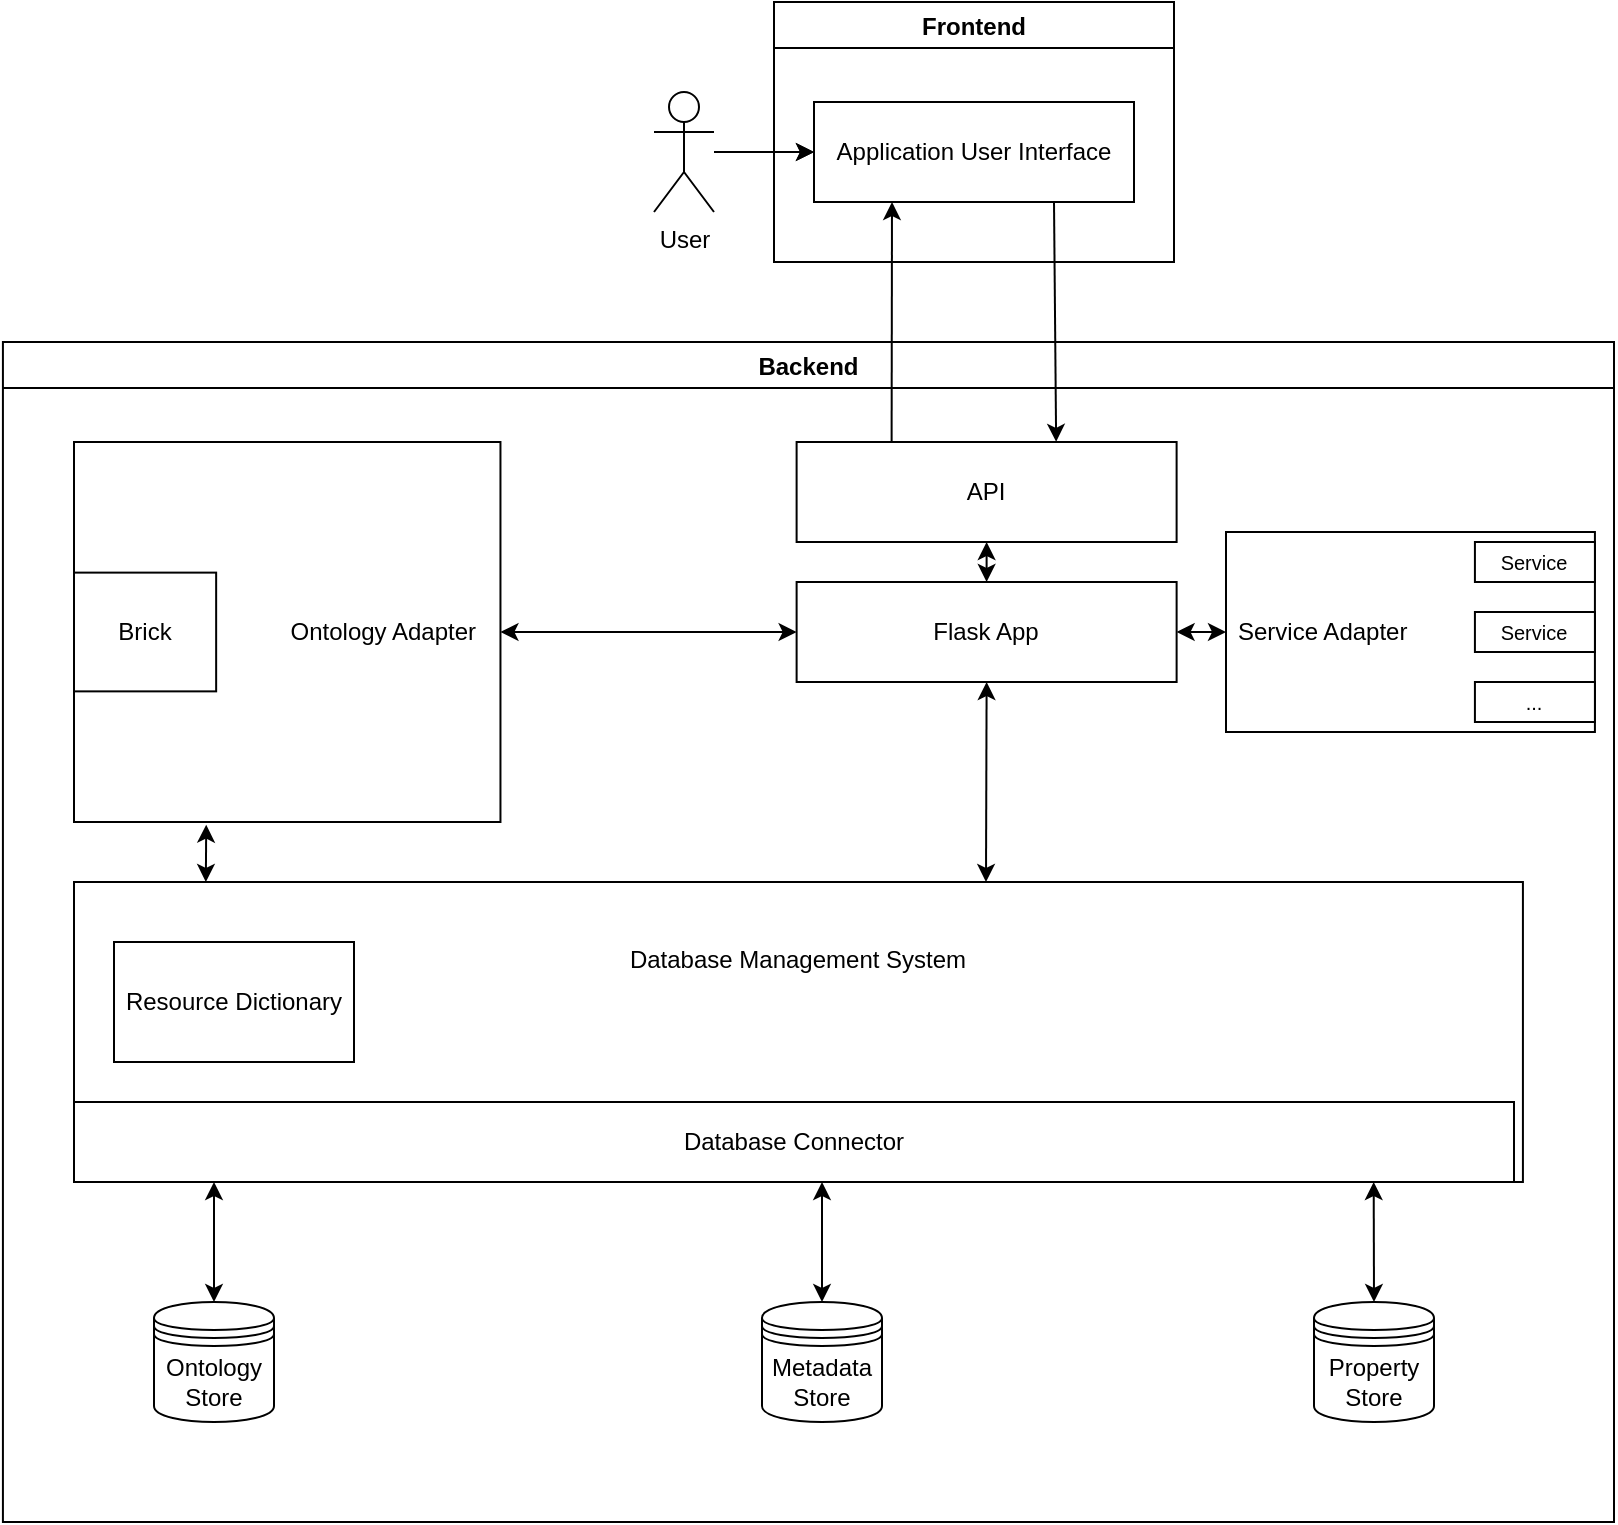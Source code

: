 <mxfile version="22.1.5" type="device">
  <diagram name="Seite-1" id="9-2FDo8BXbrhx7Upjdg0">
    <mxGraphModel dx="2066" dy="1153" grid="1" gridSize="10" guides="1" tooltips="1" connect="1" arrows="1" fold="1" page="1" pageScale="1" pageWidth="827" pageHeight="1169" math="0" shadow="0">
      <root>
        <mxCell id="0" />
        <mxCell id="1" parent="0" />
        <mxCell id="-UCjYM1BpWKyIJnPKLj8-3" value="" style="edgeStyle=orthogonalEdgeStyle;rounded=0;orthogonalLoop=1;jettySize=auto;html=1;" parent="1" source="-UCjYM1BpWKyIJnPKLj8-1" target="-UCjYM1BpWKyIJnPKLj8-4" edge="1">
          <mxGeometry relative="1" as="geometry">
            <mxPoint x="585" y="120" as="sourcePoint" />
            <mxPoint x="510" y="220" as="targetPoint" />
          </mxGeometry>
        </mxCell>
        <mxCell id="-UCjYM1BpWKyIJnPKLj8-44" value="" style="edgeStyle=orthogonalEdgeStyle;rounded=0;orthogonalLoop=1;jettySize=auto;html=1;" parent="1" source="-UCjYM1BpWKyIJnPKLj8-1" target="-UCjYM1BpWKyIJnPKLj8-4" edge="1">
          <mxGeometry relative="1" as="geometry" />
        </mxCell>
        <mxCell id="-UCjYM1BpWKyIJnPKLj8-1" value="User" style="shape=umlActor;verticalLabelPosition=bottom;verticalAlign=top;html=1;align=center;" parent="1" vertex="1">
          <mxGeometry x="330" y="235" width="30" height="60" as="geometry" />
        </mxCell>
        <mxCell id="-UCjYM1BpWKyIJnPKLj8-6" value="" style="group" parent="1" vertex="1" connectable="0">
          <mxGeometry x="390" y="190" width="200" height="130" as="geometry" />
        </mxCell>
        <mxCell id="-UCjYM1BpWKyIJnPKLj8-4" value="Application User Interface" style="html=1;whiteSpace=wrap;" parent="-UCjYM1BpWKyIJnPKLj8-6" vertex="1">
          <mxGeometry x="20" y="50" width="160" height="50" as="geometry" />
        </mxCell>
        <mxCell id="-UCjYM1BpWKyIJnPKLj8-5" value="Frontend" style="swimlane;" parent="-UCjYM1BpWKyIJnPKLj8-6" vertex="1">
          <mxGeometry width="200" height="130" as="geometry">
            <mxRectangle width="90" height="30" as="alternateBounds" />
          </mxGeometry>
        </mxCell>
        <mxCell id="-UCjYM1BpWKyIJnPKLj8-12" value="" style="group" parent="1" vertex="1" connectable="0">
          <mxGeometry x="40" y="380" width="770" height="570" as="geometry" />
        </mxCell>
        <mxCell id="-UCjYM1BpWKyIJnPKLj8-7" value="Backend" style="swimlane;" parent="-UCjYM1BpWKyIJnPKLj8-12" vertex="1">
          <mxGeometry x="-35.54" y="-20" width="805.54" height="590" as="geometry" />
        </mxCell>
        <mxCell id="-UCjYM1BpWKyIJnPKLj8-9" value="Flask App" style="html=1;whiteSpace=wrap;" parent="-UCjYM1BpWKyIJnPKLj8-7" vertex="1">
          <mxGeometry x="396.85" y="120" width="190" height="50" as="geometry" />
        </mxCell>
        <mxCell id="-UCjYM1BpWKyIJnPKLj8-14" value="API" style="html=1;whiteSpace=wrap;" parent="-UCjYM1BpWKyIJnPKLj8-7" vertex="1">
          <mxGeometry x="396.846" y="50" width="190" height="50" as="geometry" />
        </mxCell>
        <mxCell id="-UCjYM1BpWKyIJnPKLj8-17" value="" style="endArrow=classic;startArrow=classic;html=1;rounded=0;entryX=0.5;entryY=1;entryDx=0;entryDy=0;exitX=0.5;exitY=0;exitDx=0;exitDy=0;" parent="-UCjYM1BpWKyIJnPKLj8-7" source="-UCjYM1BpWKyIJnPKLj8-9" target="-UCjYM1BpWKyIJnPKLj8-14" edge="1">
          <mxGeometry width="50" height="50" relative="1" as="geometry">
            <mxPoint x="462" y="160" as="sourcePoint" />
            <mxPoint x="521.231" y="110" as="targetPoint" />
          </mxGeometry>
        </mxCell>
        <mxCell id="-UCjYM1BpWKyIJnPKLj8-28" value="" style="group" parent="-UCjYM1BpWKyIJnPKLj8-7" vertex="1" connectable="0">
          <mxGeometry x="35.54" y="270" width="724.46" height="150" as="geometry" />
        </mxCell>
        <mxCell id="-UCjYM1BpWKyIJnPKLj8-23" value="Database Management System&lt;br&gt;&lt;br&gt;&lt;br&gt;&lt;br&gt;&lt;br&gt;&lt;br&gt;" style="rounded=0;whiteSpace=wrap;html=1;" parent="-UCjYM1BpWKyIJnPKLj8-28" vertex="1">
          <mxGeometry width="724.46" height="150" as="geometry" />
        </mxCell>
        <mxCell id="nyOAX2cuQO-DY6mN-3rG-2" value="Database Connector" style="rounded=0;whiteSpace=wrap;html=1;" vertex="1" parent="-UCjYM1BpWKyIJnPKLj8-28">
          <mxGeometry y="110" width="720" height="40" as="geometry" />
        </mxCell>
        <mxCell id="nyOAX2cuQO-DY6mN-3rG-1" value="Resource Dictionary" style="rounded=0;whiteSpace=wrap;html=1;" vertex="1" parent="-UCjYM1BpWKyIJnPKLj8-28">
          <mxGeometry x="20" y="30" width="120" height="60" as="geometry" />
        </mxCell>
        <mxCell id="-UCjYM1BpWKyIJnPKLj8-42" value="" style="endArrow=classic;startArrow=classic;html=1;rounded=0;exitX=1;exitY=0.5;exitDx=0;exitDy=0;entryX=0;entryY=0.5;entryDx=0;entryDy=0;" parent="-UCjYM1BpWKyIJnPKLj8-7" source="-UCjYM1BpWKyIJnPKLj8-9" target="-UCjYM1BpWKyIJnPKLj8-38" edge="1">
          <mxGeometry width="50" height="50" relative="1" as="geometry">
            <mxPoint x="258.54" y="155" as="sourcePoint" />
            <mxPoint x="406.54" y="155" as="targetPoint" />
          </mxGeometry>
        </mxCell>
        <mxCell id="-UCjYM1BpWKyIJnPKLj8-43" value="" style="group" parent="-UCjYM1BpWKyIJnPKLj8-7" vertex="1" connectable="0">
          <mxGeometry x="611.54" y="95" width="184.46" height="100" as="geometry" />
        </mxCell>
        <mxCell id="-UCjYM1BpWKyIJnPKLj8-38" value="Service Adapter" style="rounded=0;whiteSpace=wrap;html=1;align=left;spacingLeft=4;" parent="-UCjYM1BpWKyIJnPKLj8-43" vertex="1">
          <mxGeometry width="184.46" height="100" as="geometry" />
        </mxCell>
        <mxCell id="-UCjYM1BpWKyIJnPKLj8-36" value="&lt;font style=&quot;font-size: 10px;&quot;&gt;Service&lt;/font&gt;" style="rounded=0;whiteSpace=wrap;html=1;" parent="-UCjYM1BpWKyIJnPKLj8-43" vertex="1">
          <mxGeometry x="124.46" y="5" width="60" height="20" as="geometry" />
        </mxCell>
        <mxCell id="-UCjYM1BpWKyIJnPKLj8-40" value="&lt;font style=&quot;font-size: 10px;&quot;&gt;...&lt;/font&gt;" style="rounded=0;whiteSpace=wrap;html=1;" parent="-UCjYM1BpWKyIJnPKLj8-43" vertex="1">
          <mxGeometry x="124.46" y="75" width="60" height="20" as="geometry" />
        </mxCell>
        <mxCell id="-UCjYM1BpWKyIJnPKLj8-39" value="&lt;font style=&quot;font-size: 10px;&quot;&gt;Service&lt;/font&gt;" style="rounded=0;whiteSpace=wrap;html=1;" parent="-UCjYM1BpWKyIJnPKLj8-43" vertex="1">
          <mxGeometry x="124.46" y="40" width="60" height="20" as="geometry" />
        </mxCell>
        <mxCell id="-UCjYM1BpWKyIJnPKLj8-18" value="Ontology Store" style="shape=datastore;whiteSpace=wrap;html=1;" parent="-UCjYM1BpWKyIJnPKLj8-7" vertex="1">
          <mxGeometry x="75.54" y="480" width="60" height="60" as="geometry" />
        </mxCell>
        <mxCell id="-UCjYM1BpWKyIJnPKLj8-19" value="Metadata Store" style="shape=datastore;whiteSpace=wrap;html=1;" parent="-UCjYM1BpWKyIJnPKLj8-7" vertex="1">
          <mxGeometry x="379.54" y="480" width="60" height="60" as="geometry" />
        </mxCell>
        <mxCell id="-UCjYM1BpWKyIJnPKLj8-26" value="" style="endArrow=classic;startArrow=classic;html=1;rounded=0;entryX=0.5;entryY=0;entryDx=0;entryDy=0;" parent="-UCjYM1BpWKyIJnPKLj8-7" target="-UCjYM1BpWKyIJnPKLj8-19" edge="1">
          <mxGeometry width="50" height="50" relative="1" as="geometry">
            <mxPoint x="409.54" y="420" as="sourcePoint" />
            <mxPoint x="125.54" y="350" as="targetPoint" />
          </mxGeometry>
        </mxCell>
        <mxCell id="-UCjYM1BpWKyIJnPKLj8-20" value="Property Store" style="shape=datastore;whiteSpace=wrap;html=1;" parent="-UCjYM1BpWKyIJnPKLj8-7" vertex="1">
          <mxGeometry x="655.54" y="480" width="60" height="60" as="geometry" />
        </mxCell>
        <mxCell id="-UCjYM1BpWKyIJnPKLj8-25" value="" style="endArrow=classic;startArrow=classic;html=1;rounded=0;exitX=0.897;exitY=1;exitDx=0;exitDy=0;entryX=0.5;entryY=0;entryDx=0;entryDy=0;exitPerimeter=0;" parent="-UCjYM1BpWKyIJnPKLj8-7" source="-UCjYM1BpWKyIJnPKLj8-23" target="-UCjYM1BpWKyIJnPKLj8-20" edge="1">
          <mxGeometry width="50" height="50" relative="1" as="geometry">
            <mxPoint x="115.54" y="370" as="sourcePoint" />
            <mxPoint x="115.54" y="340" as="targetPoint" />
          </mxGeometry>
        </mxCell>
        <mxCell id="-UCjYM1BpWKyIJnPKLj8-24" value="" style="endArrow=classic;startArrow=classic;html=1;rounded=0;exitX=0.5;exitY=0;exitDx=0;exitDy=0;" parent="-UCjYM1BpWKyIJnPKLj8-7" source="-UCjYM1BpWKyIJnPKLj8-18" edge="1">
          <mxGeometry width="50" height="50" relative="1" as="geometry">
            <mxPoint x="385.54" y="250" as="sourcePoint" />
            <mxPoint x="105.54" y="420" as="targetPoint" />
          </mxGeometry>
        </mxCell>
        <mxCell id="-UCjYM1BpWKyIJnPKLj8-13" value="" style="group" parent="-UCjYM1BpWKyIJnPKLj8-12" vertex="1" connectable="0">
          <mxGeometry y="30" width="213.23" height="190" as="geometry" />
        </mxCell>
        <mxCell id="-UCjYM1BpWKyIJnPKLj8-11" value="Ontology Adapter" style="html=1;whiteSpace=wrap;align=right;spacingRight=10;" parent="-UCjYM1BpWKyIJnPKLj8-13" vertex="1">
          <mxGeometry width="213.23" height="190" as="geometry" />
        </mxCell>
        <mxCell id="-UCjYM1BpWKyIJnPKLj8-10" value="Brick" style="html=1;whiteSpace=wrap;" parent="-UCjYM1BpWKyIJnPKLj8-13" vertex="1">
          <mxGeometry y="65.312" width="71.077" height="59.375" as="geometry" />
        </mxCell>
        <mxCell id="-UCjYM1BpWKyIJnPKLj8-30" value="" style="endArrow=classic;startArrow=classic;html=1;rounded=0;entryX=0.31;entryY=1.007;entryDx=0;entryDy=0;entryPerimeter=0;exitX=0.091;exitY=0;exitDx=0;exitDy=0;exitPerimeter=0;" parent="-UCjYM1BpWKyIJnPKLj8-12" source="-UCjYM1BpWKyIJnPKLj8-23" target="-UCjYM1BpWKyIJnPKLj8-11" edge="1">
          <mxGeometry width="50" height="50" relative="1" as="geometry">
            <mxPoint x="390" y="210" as="sourcePoint" />
            <mxPoint x="440" y="160" as="targetPoint" />
          </mxGeometry>
        </mxCell>
        <mxCell id="-UCjYM1BpWKyIJnPKLj8-29" value="" style="endArrow=classic;startArrow=classic;html=1;rounded=0;exitX=1;exitY=0.5;exitDx=0;exitDy=0;" parent="-UCjYM1BpWKyIJnPKLj8-12" source="-UCjYM1BpWKyIJnPKLj8-11" target="-UCjYM1BpWKyIJnPKLj8-9" edge="1">
          <mxGeometry width="50" height="50" relative="1" as="geometry">
            <mxPoint x="390" y="210" as="sourcePoint" />
            <mxPoint x="390" y="120" as="targetPoint" />
          </mxGeometry>
        </mxCell>
        <mxCell id="-UCjYM1BpWKyIJnPKLj8-15" value="" style="endArrow=classic;html=1;rounded=0;exitX=0.25;exitY=0;exitDx=0;exitDy=0;" parent="1" source="-UCjYM1BpWKyIJnPKLj8-14" edge="1">
          <mxGeometry width="50" height="50" relative="1" as="geometry">
            <mxPoint x="360" y="340" as="sourcePoint" />
            <mxPoint x="449" y="290" as="targetPoint" />
          </mxGeometry>
        </mxCell>
        <mxCell id="-UCjYM1BpWKyIJnPKLj8-16" value="" style="endArrow=classic;html=1;rounded=0;entryX=0.683;entryY=-0.002;entryDx=0;entryDy=0;entryPerimeter=0;" parent="1" target="-UCjYM1BpWKyIJnPKLj8-14" edge="1">
          <mxGeometry width="50" height="50" relative="1" as="geometry">
            <mxPoint x="530" y="290" as="sourcePoint" />
            <mxPoint x="395" y="240" as="targetPoint" />
          </mxGeometry>
        </mxCell>
        <mxCell id="-UCjYM1BpWKyIJnPKLj8-31" value="" style="endArrow=classic;startArrow=classic;html=1;rounded=0;entryX=0.5;entryY=1;entryDx=0;entryDy=0;" parent="1" target="-UCjYM1BpWKyIJnPKLj8-9" edge="1">
          <mxGeometry width="50" height="50" relative="1" as="geometry">
            <mxPoint x="496" y="630" as="sourcePoint" />
            <mxPoint x="480" y="540" as="targetPoint" />
          </mxGeometry>
        </mxCell>
      </root>
    </mxGraphModel>
  </diagram>
</mxfile>
